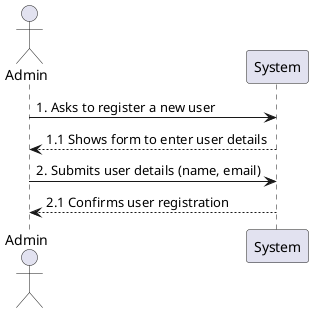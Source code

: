 @startuml

actor Admin

Admin -> System: 1. Asks to register a new user
System --> Admin: 1.1 Shows form to enter user details
Admin -> System: 2. Submits user details (name, email)
System --> Admin: 2.1 Confirms user registration

@enduml